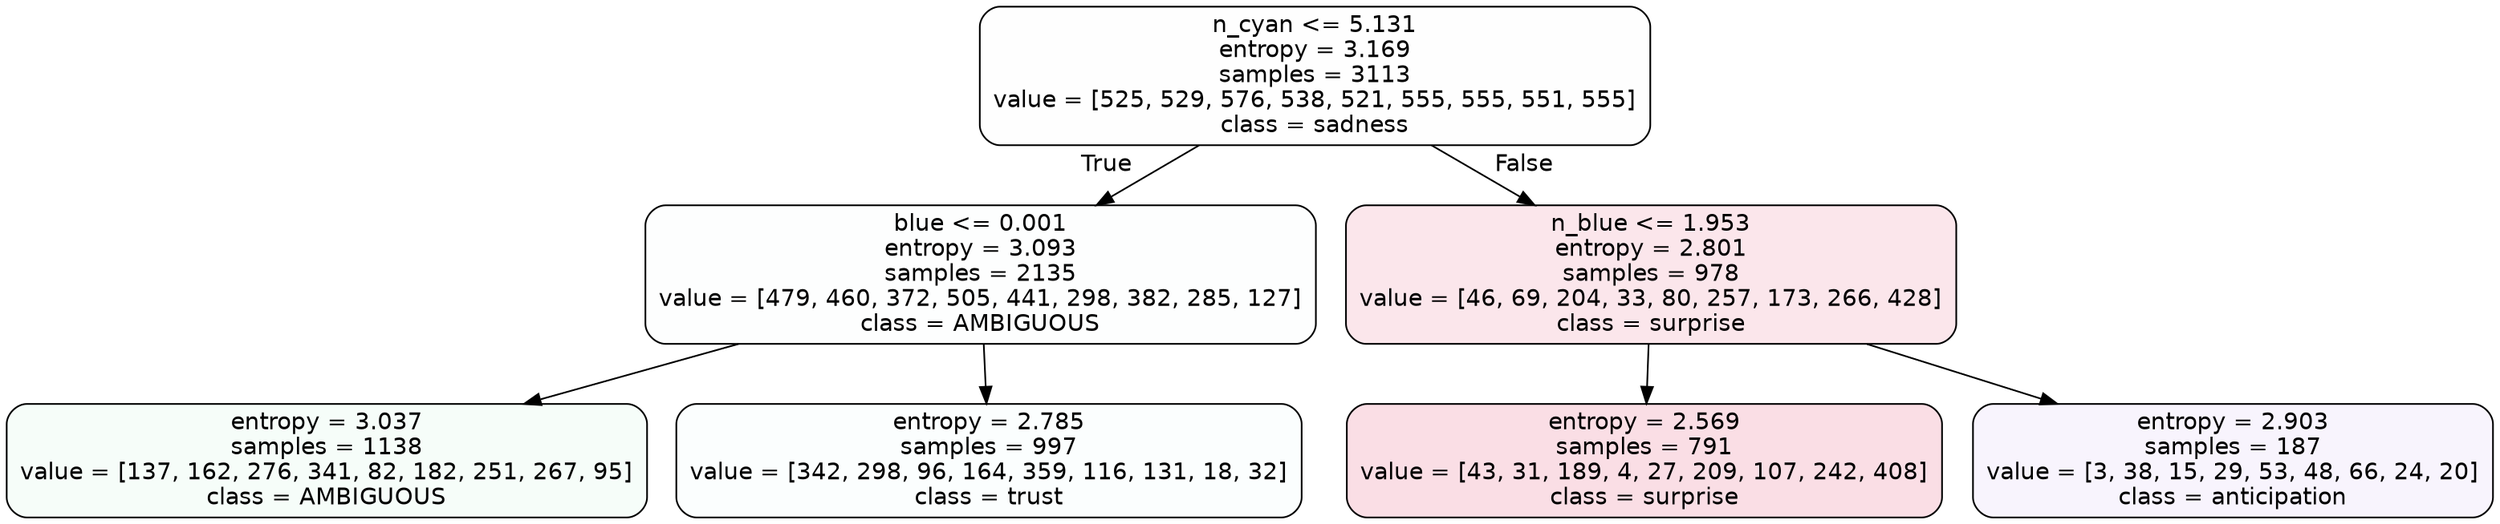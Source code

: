 digraph Tree {
node [shape=box, style="filled, rounded", color="black", fontname=helvetica] ;
edge [fontname=helvetica] ;
0 [label="n_cyan <= 5.131\nentropy = 3.169\nsamples = 3113\nvalue = [525, 529, 576, 538, 521, 555, 555, 551, 555]\nclass = sadness", fillcolor="#64e53901"] ;
1 [label="blue <= 0.001\nentropy = 3.093\nsamples = 2135\nvalue = [479, 460, 372, 505, 441, 298, 382, 285, 127]\nclass = AMBIGUOUS", fillcolor="#39e58102"] ;
0 -> 1 [labeldistance=2.5, labelangle=45, headlabel="True"] ;
2 [label="entropy = 3.037\nsamples = 1138\nvalue = [137, 162, 276, 341, 82, 182, 251, 267, 95]\nclass = AMBIGUOUS", fillcolor="#39e5810b"] ;
1 -> 2 ;
3 [label="entropy = 2.785\nsamples = 997\nvalue = [342, 298, 96, 164, 359, 116, 131, 18, 32]\nclass = trust", fillcolor="#39d7e504"] ;
1 -> 3 ;
4 [label="n_blue <= 1.953\nentropy = 2.801\nsamples = 978\nvalue = [46, 69, 204, 33, 80, 257, 173, 266, 428]\nclass = surprise", fillcolor="#e5396420"] ;
0 -> 4 [labeldistance=2.5, labelangle=-45, headlabel="False"] ;
5 [label="entropy = 2.569\nsamples = 791\nvalue = [43, 31, 189, 4, 27, 209, 107, 242, 408]\nclass = surprise", fillcolor="#e539642a"] ;
4 -> 5 ;
6 [label="entropy = 2.903\nsamples = 187\nvalue = [3, 38, 15, 29, 53, 48, 66, 24, 20]\nclass = anticipation", fillcolor="#8139e50e"] ;
4 -> 6 ;
}